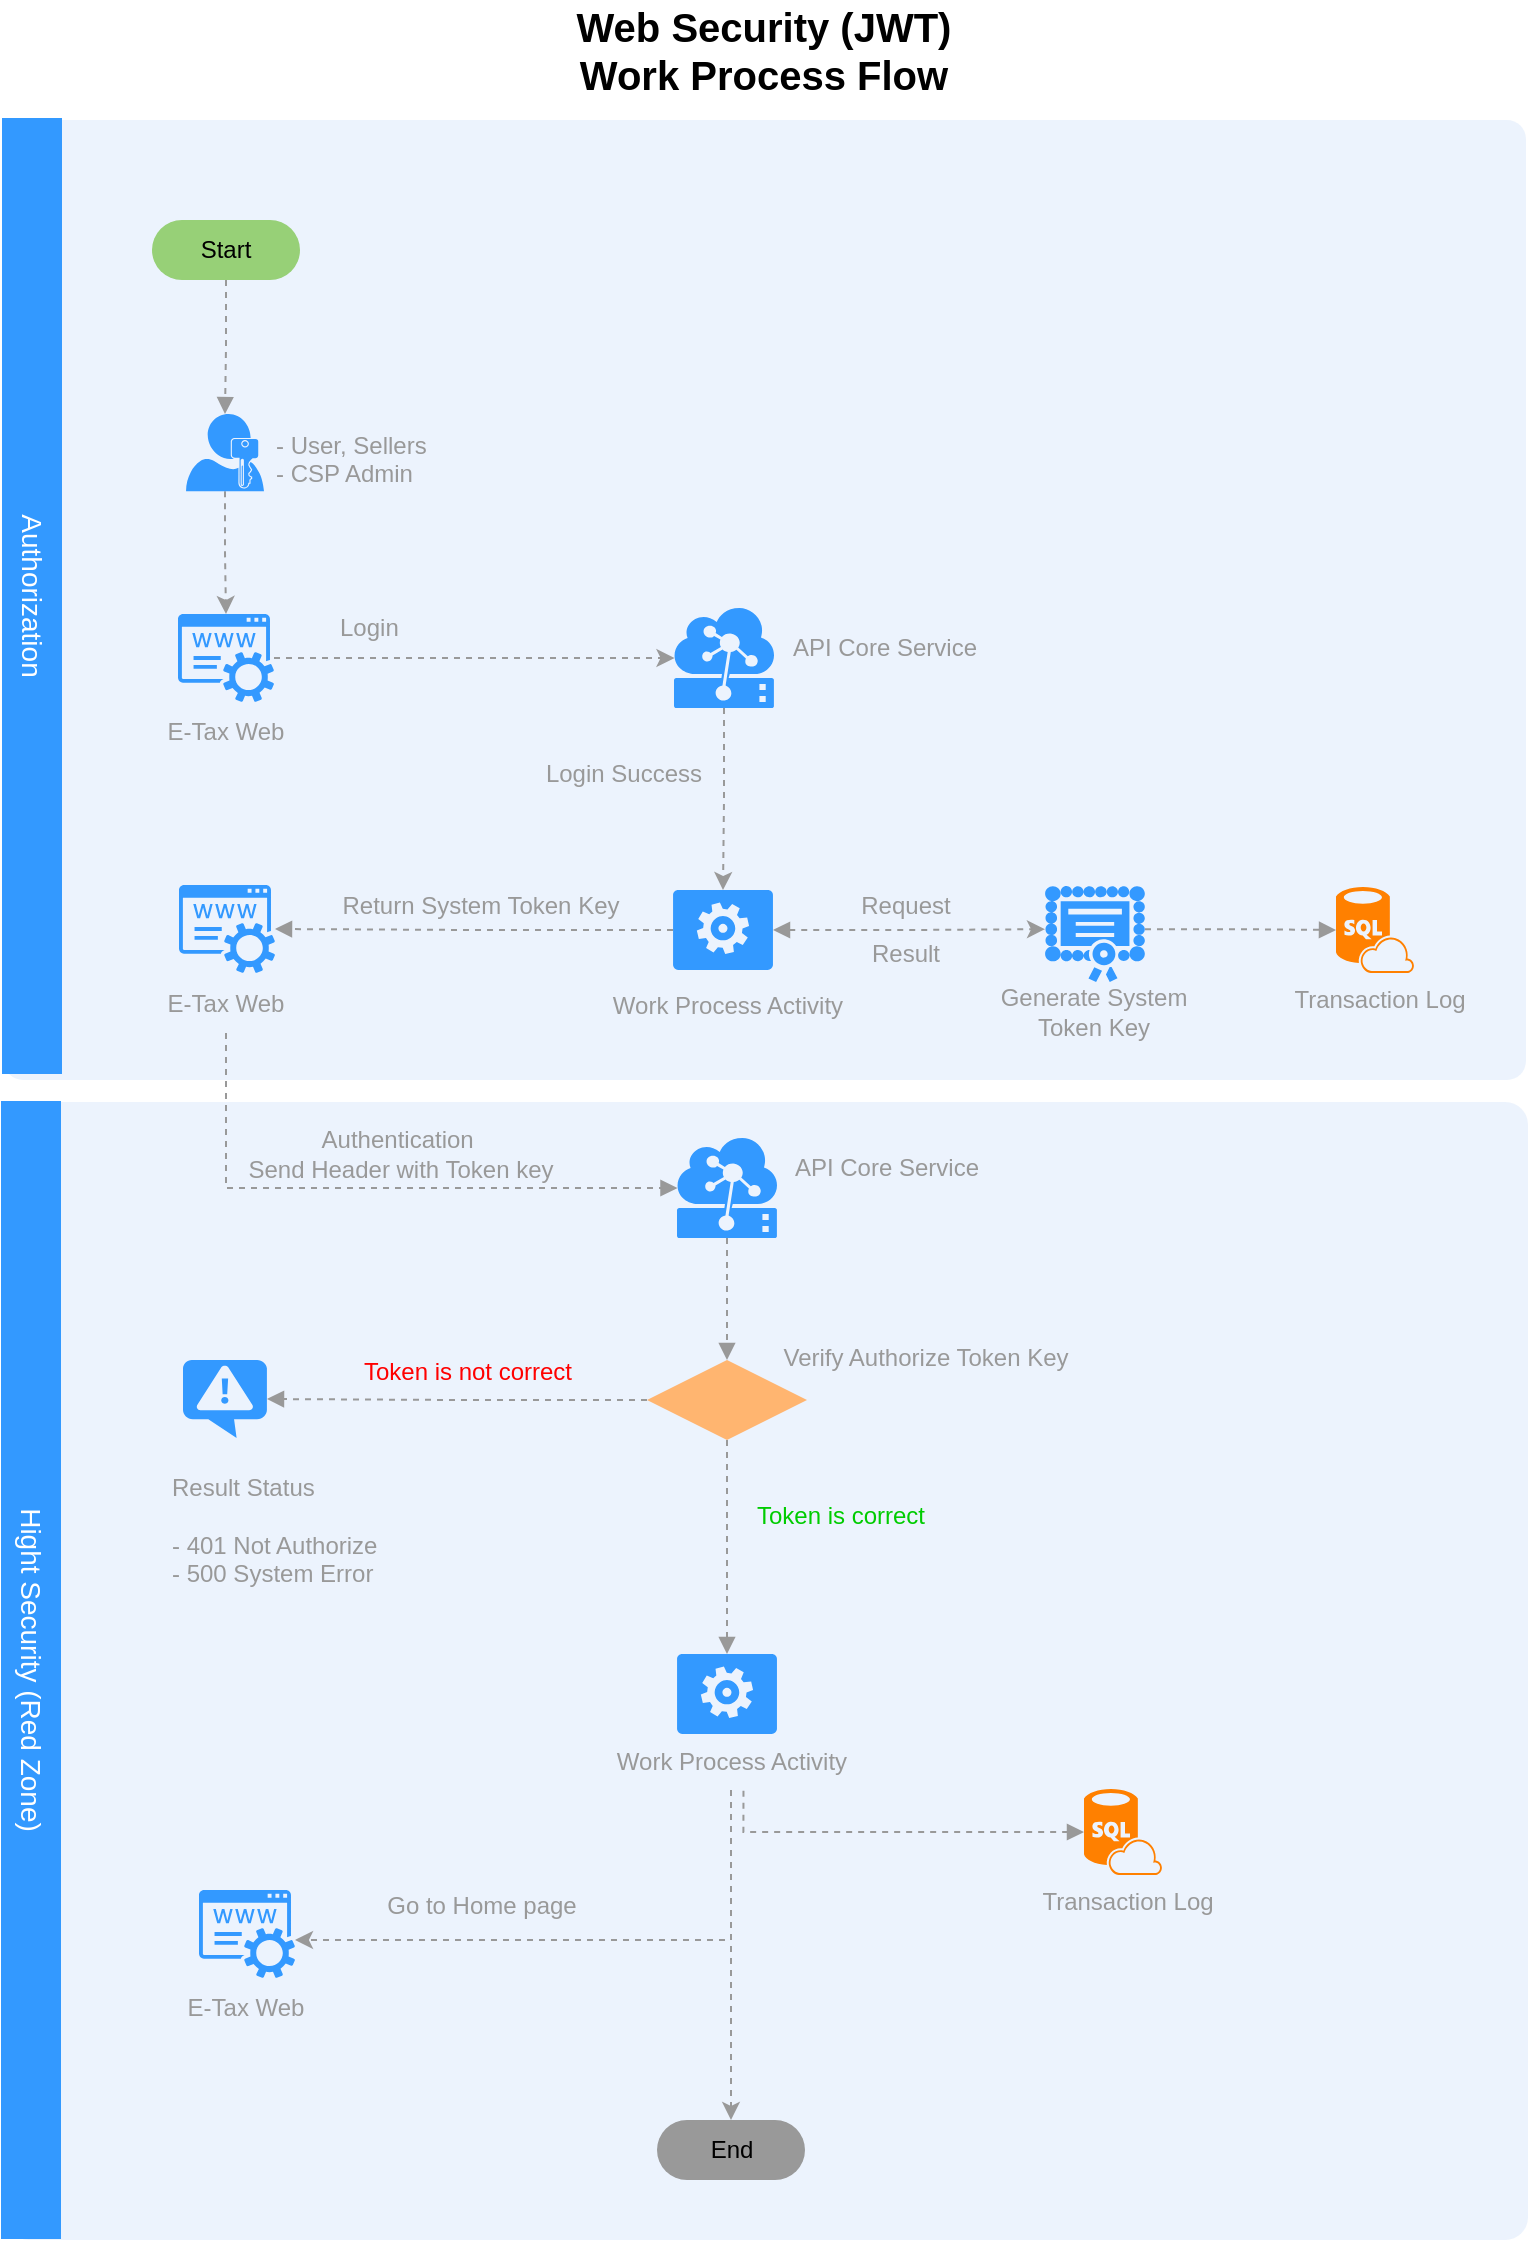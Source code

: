 <mxfile version="10.8.0" type="github"><diagram id="uKhTOOkc4RjVoIDiIBSb" name="Page-1"><mxGraphModel dx="1220" dy="634" grid="1" gridSize="10" guides="1" tooltips="1" connect="1" arrows="1" fold="1" page="1" pageScale="1" pageWidth="827" pageHeight="1169" math="0" shadow="0"><root><mxCell id="0"/><mxCell id="1" parent="0"/><mxCell id="c5TUyID_wUQy5QC_Ev8x-5" value="" style="rounded=1;whiteSpace=wrap;html=1;strokeColor=none;strokeWidth=1;fillColor=#dae8fc;fontSize=12;align=center;arcSize=2;opacity=50;" parent="1" vertex="1"><mxGeometry x="41" y="571" width="761" height="569" as="geometry"/></mxCell><mxCell id="DHfANPkJmQPyuI54mYjM-5" value="" style="rounded=1;whiteSpace=wrap;html=1;strokeColor=none;strokeWidth=1;fillColor=#dae8fc;fontSize=12;align=center;arcSize=2;opacity=50;" parent="1" vertex="1"><mxGeometry x="40" y="80" width="761" height="480" as="geometry"/></mxCell><mxCell id="DHfANPkJmQPyuI54mYjM-11" value="Web Security (JWT)&lt;br&gt;Work Process Flow" style="text;html=1;strokeColor=none;fillColor=none;align=center;verticalAlign=middle;whiteSpace=wrap;rounded=0;fontStyle=1;fontSize=20;" parent="1" vertex="1"><mxGeometry x="290" y="20" width="260" height="50" as="geometry"/></mxCell><mxCell id="DHfANPkJmQPyuI54mYjM-95" style="edgeStyle=orthogonalEdgeStyle;rounded=0;orthogonalLoop=1;jettySize=auto;html=1;exitX=0.5;exitY=1;exitDx=0;exitDy=0;exitPerimeter=0;entryX=0.5;entryY=0;entryDx=0;entryDy=0;dashed=1;startArrow=none;startFill=0;endArrow=block;endFill=1;strokeColor=#999999;" parent="1" source="DHfANPkJmQPyuI54mYjM-16" target="DHfANPkJmQPyuI54mYjM-94" edge="1"><mxGeometry relative="1" as="geometry"/></mxCell><mxCell id="DHfANPkJmQPyuI54mYjM-16" value="" style="shadow=0;dashed=0;html=1;strokeColor=none;labelPosition=center;verticalLabelPosition=bottom;verticalAlign=top;align=center;shape=mxgraph.mscae.cloud.iot_edge;fillColor=#3399FF;pointerEvents=1;fontSize=12;fontColor=#999999;" parent="1" vertex="1"><mxGeometry x="376.5" y="589" width="50" height="50" as="geometry"/></mxCell><mxCell id="DHfANPkJmQPyuI54mYjM-21" value="" style="verticalLabelPosition=bottom;html=1;verticalAlign=top;align=center;strokeColor=none;fillColor=#3399FF;shape=mxgraph.azure.notification_topic;fontSize=12;fontColor=#999999;" parent="1" vertex="1"><mxGeometry x="129.5" y="700" width="42" height="39" as="geometry"/></mxCell><mxCell id="DHfANPkJmQPyuI54mYjM-36" value="Result Status&lt;br&gt;&lt;br&gt;- 401 Not Authorize&lt;br&gt;- 500 System Error&lt;br&gt;" style="text;html=1;strokeColor=none;fillColor=none;align=left;verticalAlign=middle;whiteSpace=wrap;rounded=0;fontSize=12;fontColor=#999999;" parent="1" vertex="1"><mxGeometry x="122" y="746" width="143" height="77" as="geometry"/></mxCell><mxCell id="DHfANPkJmQPyuI54mYjM-38" style="edgeStyle=orthogonalEdgeStyle;rounded=0;orthogonalLoop=1;jettySize=auto;html=1;fontSize=14;strokeColor=#999999;dashed=1;entryX=0.005;entryY=0.5;entryDx=0;entryDy=0;entryPerimeter=0;" parent="1" source="DHfANPkJmQPyuI54mYjM-41" target="DHfANPkJmQPyuI54mYjM-50" edge="1"><mxGeometry relative="1" as="geometry"><mxPoint x="521" y="376" as="targetPoint"/><mxPoint x="187" y="376" as="sourcePoint"/></mxGeometry></mxCell><mxCell id="DHfANPkJmQPyuI54mYjM-39" value="Login" style="text;html=1;strokeColor=none;fillColor=none;align=left;verticalAlign=middle;whiteSpace=wrap;rounded=0;fontSize=12;fontColor=#999999;" parent="1" vertex="1"><mxGeometry x="205.5" y="324" width="59" height="20" as="geometry"/></mxCell><mxCell id="DHfANPkJmQPyuI54mYjM-43" style="edgeStyle=orthogonalEdgeStyle;rounded=0;orthogonalLoop=1;jettySize=auto;html=1;exitX=0.5;exitY=1;exitDx=0;exitDy=0;dashed=1;strokeColor=#999999;exitPerimeter=0;" parent="1" source="DHfANPkJmQPyuI54mYjM-59" target="DHfANPkJmQPyuI54mYjM-41" edge="1"><mxGeometry relative="1" as="geometry"><mxPoint x="151" y="315" as="sourcePoint"/><mxPoint x="151" y="371" as="targetPoint"/></mxGeometry></mxCell><mxCell id="DHfANPkJmQPyuI54mYjM-44" value="" style="group" parent="1" vertex="1" connectable="0"><mxGeometry x="675" y="453.5" width="108" height="79" as="geometry"/></mxCell><mxCell id="DHfANPkJmQPyuI54mYjM-45" value="" style="group" parent="DHfANPkJmQPyuI54mYjM-44" vertex="1" connectable="0"><mxGeometry width="108" height="79" as="geometry"/></mxCell><mxCell id="DHfANPkJmQPyuI54mYjM-46" value="Transaction Log" style="text;html=1;strokeColor=none;fillColor=none;align=center;verticalAlign=middle;whiteSpace=wrap;rounded=0;fontSize=12;fontColor=#999999;" parent="DHfANPkJmQPyuI54mYjM-45" vertex="1"><mxGeometry x="-1" y="52" width="108" height="29" as="geometry"/></mxCell><mxCell id="DHfANPkJmQPyuI54mYjM-47" value="" style="verticalLabelPosition=bottom;html=1;verticalAlign=top;align=center;strokeColor=none;fillColor=#FF8000;shape=mxgraph.azure.sql_database_sql_azure;fontSize=12;fontColor=#999999;" parent="DHfANPkJmQPyuI54mYjM-45" vertex="1"><mxGeometry x="31" y="10" width="39" height="43" as="geometry"/></mxCell><mxCell id="DHfANPkJmQPyuI54mYjM-70" style="edgeStyle=orthogonalEdgeStyle;rounded=0;orthogonalLoop=1;jettySize=auto;html=1;exitX=0.5;exitY=1;exitDx=0;exitDy=0;exitPerimeter=0;entryX=0.5;entryY=0;entryDx=0;entryDy=0;entryPerimeter=0;dashed=1;strokeColor=#999999;" parent="1" source="DHfANPkJmQPyuI54mYjM-50" target="DHfANPkJmQPyuI54mYjM-19" edge="1"><mxGeometry relative="1" as="geometry"/></mxCell><mxCell id="DHfANPkJmQPyuI54mYjM-50" value="" style="shadow=0;dashed=0;html=1;strokeColor=none;labelPosition=center;verticalLabelPosition=bottom;verticalAlign=top;align=center;shape=mxgraph.mscae.cloud.iot_edge;fillColor=#3399FF;pointerEvents=1;fontSize=12;fontColor=#999999;" parent="1" vertex="1"><mxGeometry x="375" y="324" width="50" height="50" as="geometry"/></mxCell><mxCell id="DHfANPkJmQPyuI54mYjM-51" value="API Core Service" style="text;html=1;strokeColor=none;fillColor=none;align=center;verticalAlign=middle;whiteSpace=wrap;rounded=0;fontSize=12;fontColor=#999999;" parent="1" vertex="1"><mxGeometry x="430" y="329.5" width="101" height="29" as="geometry"/></mxCell><mxCell id="DHfANPkJmQPyuI54mYjM-67" value="" style="group" parent="1" vertex="1" connectable="0"><mxGeometry x="131" y="227" width="162.5" height="50" as="geometry"/></mxCell><mxCell id="DHfANPkJmQPyuI54mYjM-37" value="&lt;font color=&quot;#999999&quot; style=&quot;font-size: 12px&quot;&gt;- User, Sellers&lt;br&gt;- CSP Admin&lt;br&gt;&lt;br&gt;&lt;/font&gt;" style="text;html=1;strokeColor=none;fillColor=none;align=left;verticalAlign=middle;whiteSpace=wrap;rounded=0;fontSize=12;" parent="DHfANPkJmQPyuI54mYjM-67" vertex="1"><mxGeometry x="42.5" y="10" width="120" height="40" as="geometry"/></mxCell><mxCell id="DHfANPkJmQPyuI54mYjM-59" value="" style="pointerEvents=1;shadow=0;dashed=0;html=1;strokeColor=none;labelPosition=center;verticalLabelPosition=bottom;verticalAlign=top;align=center;shape=mxgraph.mscae.enterprise.user_permissions;fillColor=#3399FF;fontSize=14;" parent="DHfANPkJmQPyuI54mYjM-67" vertex="1"><mxGeometry width="39" height="38.678" as="geometry"/></mxCell><mxCell id="DHfANPkJmQPyuI54mYjM-68" value="" style="group" parent="1" vertex="1" connectable="0"><mxGeometry x="95.5" y="327" width="110" height="74" as="geometry"/></mxCell><mxCell id="DHfANPkJmQPyuI54mYjM-41" value="" style="pointerEvents=1;shadow=0;dashed=0;html=1;strokeColor=none;fillColor=#3399FF;labelPosition=center;verticalLabelPosition=bottom;verticalAlign=top;outlineConnect=0;align=center;shape=mxgraph.office.services.registrar_service;" parent="DHfANPkJmQPyuI54mYjM-68" vertex="1"><mxGeometry x="31.5" width="48" height="44" as="geometry"/></mxCell><mxCell id="DHfANPkJmQPyuI54mYjM-42" value="E-Tax Web" style="text;html=1;strokeColor=none;fillColor=none;align=center;verticalAlign=middle;whiteSpace=wrap;rounded=0;fontSize=12;fontColor=#999999;" parent="DHfANPkJmQPyuI54mYjM-68" vertex="1"><mxGeometry y="44" width="110" height="30" as="geometry"/></mxCell><mxCell id="DHfANPkJmQPyuI54mYjM-69" value="" style="group" parent="1" vertex="1" connectable="0"><mxGeometry x="321.5" y="465" width="160" height="72" as="geometry"/></mxCell><mxCell id="DHfANPkJmQPyuI54mYjM-19" value="" style="verticalLabelPosition=bottom;html=1;verticalAlign=top;align=center;strokeColor=none;fillColor=#3399FF;shape=mxgraph.azure.worker_role;fontSize=12;fontColor=#999999;" parent="DHfANPkJmQPyuI54mYjM-69" vertex="1"><mxGeometry x="53" width="50" height="40" as="geometry"/></mxCell><mxCell id="DHfANPkJmQPyuI54mYjM-20" value="Work Process Activity&lt;br&gt;" style="text;html=1;strokeColor=none;fillColor=none;align=center;verticalAlign=middle;whiteSpace=wrap;rounded=0;fontSize=12;fontColor=#999999;" parent="DHfANPkJmQPyuI54mYjM-69" vertex="1"><mxGeometry y="43" width="160" height="29" as="geometry"/></mxCell><mxCell id="DHfANPkJmQPyuI54mYjM-72" value="" style="group" parent="1" vertex="1" connectable="0"><mxGeometry x="527.5" y="456.5" width="114" height="81" as="geometry"/></mxCell><mxCell id="DHfANPkJmQPyuI54mYjM-13" value="" style="group" parent="DHfANPkJmQPyuI54mYjM-72" vertex="1" connectable="0"><mxGeometry width="114" height="81" as="geometry"/></mxCell><mxCell id="DHfANPkJmQPyuI54mYjM-14" value="Generate System Token Key&lt;br&gt;" style="text;html=1;strokeColor=none;fillColor=none;align=center;verticalAlign=middle;whiteSpace=wrap;rounded=0;fontSize=12;fontColor=#999999;" parent="DHfANPkJmQPyuI54mYjM-13" vertex="1"><mxGeometry y="54" width="114" height="30" as="geometry"/></mxCell><mxCell id="DHfANPkJmQPyuI54mYjM-62" value="" style="pointerEvents=1;shadow=0;dashed=0;html=1;strokeColor=none;labelPosition=center;verticalLabelPosition=bottom;verticalAlign=top;align=center;shape=mxgraph.mscae.intune.inventory_license;fillColor=#3399FF;fontSize=14;" parent="DHfANPkJmQPyuI54mYjM-72" vertex="1"><mxGeometry x="33" y="6.5" width="50" height="48" as="geometry"/></mxCell><mxCell id="DHfANPkJmQPyuI54mYjM-75" style="edgeStyle=orthogonalEdgeStyle;rounded=0;orthogonalLoop=1;jettySize=auto;html=1;exitX=1;exitY=0.5;exitDx=0;exitDy=0;exitPerimeter=0;entryX=0;entryY=0.45;entryDx=0;entryDy=0;entryPerimeter=0;dashed=1;strokeColor=#999999;startArrow=block;startFill=1;" parent="1" source="DHfANPkJmQPyuI54mYjM-19" target="DHfANPkJmQPyuI54mYjM-62" edge="1"><mxGeometry relative="1" as="geometry"/></mxCell><mxCell id="DHfANPkJmQPyuI54mYjM-76" value="Request" style="text;html=1;strokeColor=none;fillColor=none;align=center;verticalAlign=middle;whiteSpace=wrap;rounded=0;fontSize=12;fontColor=#999999;" parent="1" vertex="1"><mxGeometry x="461" y="463" width="60" height="20" as="geometry"/></mxCell><mxCell id="DHfANPkJmQPyuI54mYjM-77" value="Result" style="text;html=1;strokeColor=none;fillColor=none;align=center;verticalAlign=middle;whiteSpace=wrap;rounded=0;fontSize=12;fontColor=#999999;" parent="1" vertex="1"><mxGeometry x="461" y="487" width="60" height="20" as="geometry"/></mxCell><mxCell id="DHfANPkJmQPyuI54mYjM-78" style="edgeStyle=orthogonalEdgeStyle;rounded=0;orthogonalLoop=1;jettySize=auto;html=1;exitX=0;exitY=0.5;exitDx=0;exitDy=0;exitPerimeter=0;dashed=1;startArrow=none;startFill=0;strokeColor=#999999;endArrow=block;endFill=1;" parent="1" source="DHfANPkJmQPyuI54mYjM-19" target="DHfANPkJmQPyuI54mYjM-80" edge="1"><mxGeometry relative="1" as="geometry"><mxPoint x="171" y="485" as="targetPoint"/></mxGeometry></mxCell><mxCell id="DHfANPkJmQPyuI54mYjM-79" value="" style="group" parent="1" vertex="1" connectable="0"><mxGeometry x="96" y="462.5" width="110" height="74" as="geometry"/></mxCell><mxCell id="DHfANPkJmQPyuI54mYjM-80" value="" style="pointerEvents=1;shadow=0;dashed=0;html=1;strokeColor=none;fillColor=#3399FF;labelPosition=center;verticalLabelPosition=bottom;verticalAlign=top;outlineConnect=0;align=center;shape=mxgraph.office.services.registrar_service;" parent="DHfANPkJmQPyuI54mYjM-79" vertex="1"><mxGeometry x="31.5" width="48" height="44" as="geometry"/></mxCell><mxCell id="DHfANPkJmQPyuI54mYjM-81" value="E-Tax Web" style="text;html=1;strokeColor=none;fillColor=none;align=center;verticalAlign=middle;whiteSpace=wrap;rounded=0;fontSize=12;fontColor=#999999;" parent="DHfANPkJmQPyuI54mYjM-79" vertex="1"><mxGeometry y="44" width="110" height="30" as="geometry"/></mxCell><mxCell id="DHfANPkJmQPyuI54mYjM-82" value="Return System Token Key&lt;br&gt;" style="text;html=1;strokeColor=none;fillColor=none;align=center;verticalAlign=middle;whiteSpace=wrap;rounded=0;fontSize=12;fontColor=#999999;" parent="1" vertex="1"><mxGeometry x="188" y="460.5" width="181" height="24" as="geometry"/></mxCell><mxCell id="DHfANPkJmQPyuI54mYjM-86" style="edgeStyle=orthogonalEdgeStyle;rounded=0;orthogonalLoop=1;jettySize=auto;html=1;exitX=0.5;exitY=1;exitDx=0;exitDy=0;entryX=0.005;entryY=0.5;entryDx=0;entryDy=0;dashed=1;startArrow=none;startFill=0;endArrow=block;endFill=1;strokeColor=#999999;entryPerimeter=0;" parent="1" source="DHfANPkJmQPyuI54mYjM-81" target="DHfANPkJmQPyuI54mYjM-16" edge="1"><mxGeometry relative="1" as="geometry"><mxPoint x="368" y="616" as="targetPoint"/></mxGeometry></mxCell><mxCell id="DHfANPkJmQPyuI54mYjM-88" style="edgeStyle=orthogonalEdgeStyle;rounded=0;orthogonalLoop=1;jettySize=auto;html=1;exitX=1;exitY=0.45;exitDx=0;exitDy=0;exitPerimeter=0;entryX=0;entryY=0.5;entryDx=0;entryDy=0;entryPerimeter=0;dashed=1;startArrow=none;startFill=0;endArrow=block;endFill=1;strokeColor=#999999;" parent="1" source="DHfANPkJmQPyuI54mYjM-62" target="DHfANPkJmQPyuI54mYjM-47" edge="1"><mxGeometry relative="1" as="geometry"/></mxCell><mxCell id="DHfANPkJmQPyuI54mYjM-89" value="" style="group" parent="1" vertex="1" connectable="0"><mxGeometry x="540" y="968.5" width="108" height="79" as="geometry"/></mxCell><mxCell id="DHfANPkJmQPyuI54mYjM-90" value="" style="group" parent="DHfANPkJmQPyuI54mYjM-89" vertex="1" connectable="0"><mxGeometry width="108" height="79" as="geometry"/></mxCell><mxCell id="DHfANPkJmQPyuI54mYjM-91" value="Transaction Log" style="text;html=1;strokeColor=none;fillColor=none;align=center;verticalAlign=middle;whiteSpace=wrap;rounded=0;fontSize=12;fontColor=#999999;" parent="DHfANPkJmQPyuI54mYjM-90" vertex="1"><mxGeometry x="8" y="-12" width="108" height="29" as="geometry"/></mxCell><mxCell id="DHfANPkJmQPyuI54mYjM-92" value="" style="verticalLabelPosition=bottom;html=1;verticalAlign=top;align=center;strokeColor=none;fillColor=#FF8000;shape=mxgraph.azure.sql_database_sql_azure;fontSize=12;fontColor=#999999;" parent="DHfANPkJmQPyuI54mYjM-90" vertex="1"><mxGeometry x="40" y="-54" width="39" height="43" as="geometry"/></mxCell><mxCell id="DHfANPkJmQPyuI54mYjM-98" style="edgeStyle=orthogonalEdgeStyle;rounded=0;orthogonalLoop=1;jettySize=auto;html=1;exitX=0.5;exitY=1;exitDx=0;exitDy=0;dashed=1;startArrow=none;startFill=0;endArrow=block;endFill=1;strokeColor=#999999;" parent="1" source="DHfANPkJmQPyuI54mYjM-94" target="DHfANPkJmQPyuI54mYjM-104" edge="1"><mxGeometry relative="1" as="geometry"/></mxCell><mxCell id="DHfANPkJmQPyuI54mYjM-102" style="edgeStyle=orthogonalEdgeStyle;rounded=0;orthogonalLoop=1;jettySize=auto;html=1;exitX=0;exitY=0.5;exitDx=0;exitDy=0;entryX=1;entryY=0.5;entryDx=0;entryDy=0;entryPerimeter=0;dashed=1;startArrow=none;startFill=0;endArrow=block;endFill=1;strokeColor=#999999;" parent="1" source="DHfANPkJmQPyuI54mYjM-94" target="DHfANPkJmQPyuI54mYjM-21" edge="1"><mxGeometry relative="1" as="geometry"/></mxCell><mxCell id="DHfANPkJmQPyuI54mYjM-94" value="" style="rhombus;whiteSpace=wrap;html=1;strokeColor=none;strokeWidth=1;fillColor=#FFB570;fontSize=12;fontColor=#999999;align=left;" parent="1" vertex="1"><mxGeometry x="361.5" y="700" width="80" height="40" as="geometry"/></mxCell><mxCell id="DHfANPkJmQPyuI54mYjM-96" value="Authentication&amp;nbsp;&lt;br&gt;Send Header with Token key&lt;br&gt;" style="text;html=1;strokeColor=none;fillColor=none;align=center;verticalAlign=middle;whiteSpace=wrap;rounded=0;fontSize=12;fontColor=#999999;" parent="1" vertex="1"><mxGeometry x="157" y="580" width="163" height="34" as="geometry"/></mxCell><mxCell id="DHfANPkJmQPyuI54mYjM-97" value="API Core Service" style="text;html=1;strokeColor=none;fillColor=none;align=center;verticalAlign=middle;whiteSpace=wrap;rounded=0;fontSize=12;fontColor=#999999;" parent="1" vertex="1"><mxGeometry x="431" y="589.5" width="101" height="29" as="geometry"/></mxCell><mxCell id="DHfANPkJmQPyuI54mYjM-99" value="Token is correct" style="text;html=1;strokeColor=none;fillColor=none;align=center;verticalAlign=middle;whiteSpace=wrap;rounded=0;fontSize=12;fontColor=#00CC00;" parent="1" vertex="1"><mxGeometry x="407.5" y="763" width="101" height="29" as="geometry"/></mxCell><mxCell id="DHfANPkJmQPyuI54mYjM-100" value="Verify Authorize Token Key" style="text;html=1;strokeColor=none;fillColor=none;align=center;verticalAlign=middle;whiteSpace=wrap;rounded=0;fontSize=12;fontColor=#999999;" parent="1" vertex="1"><mxGeometry x="421" y="684" width="160" height="29" as="geometry"/></mxCell><mxCell id="DHfANPkJmQPyuI54mYjM-101" value="Token is not correct" style="text;html=1;strokeColor=none;fillColor=none;align=center;verticalAlign=middle;whiteSpace=wrap;rounded=0;fontSize=12;fontColor=#FF0000;" parent="1" vertex="1"><mxGeometry x="210" y="691" width="124" height="29" as="geometry"/></mxCell><mxCell id="DHfANPkJmQPyuI54mYjM-103" value="" style="group" parent="1" vertex="1" connectable="0"><mxGeometry x="323.5" y="879" width="160" height="72" as="geometry"/></mxCell><mxCell id="DHfANPkJmQPyuI54mYjM-104" value="" style="verticalLabelPosition=bottom;html=1;verticalAlign=top;align=center;strokeColor=none;fillColor=#3399FF;shape=mxgraph.azure.worker_role;fontSize=12;fontColor=#999999;" parent="DHfANPkJmQPyuI54mYjM-103" vertex="1"><mxGeometry x="53" y="-32" width="50" height="40" as="geometry"/></mxCell><mxCell id="DHfANPkJmQPyuI54mYjM-105" value="Work Process Activity&lt;br&gt;" style="text;html=1;strokeColor=none;fillColor=none;align=center;verticalAlign=middle;whiteSpace=wrap;rounded=0;fontSize=12;fontColor=#999999;" parent="DHfANPkJmQPyuI54mYjM-103" vertex="1"><mxGeometry y="7" width="160" height="29" as="geometry"/></mxCell><mxCell id="DHfANPkJmQPyuI54mYjM-106" style="edgeStyle=orthogonalEdgeStyle;rounded=0;orthogonalLoop=1;jettySize=auto;html=1;exitX=0.539;exitY=1.013;exitDx=0;exitDy=0;entryX=0;entryY=0.5;entryDx=0;entryDy=0;entryPerimeter=0;dashed=1;startArrow=none;startFill=0;endArrow=block;endFill=1;strokeColor=#999999;exitPerimeter=0;" parent="1" source="DHfANPkJmQPyuI54mYjM-105" target="DHfANPkJmQPyuI54mYjM-92" edge="1"><mxGeometry relative="1" as="geometry"><Array as="points"><mxPoint x="410" y="936"/></Array></mxGeometry></mxCell><mxCell id="DHfANPkJmQPyuI54mYjM-109" value="" style="group" parent="1" vertex="1" connectable="0"><mxGeometry x="106" y="965" width="110" height="74" as="geometry"/></mxCell><mxCell id="DHfANPkJmQPyuI54mYjM-110" value="" style="pointerEvents=1;shadow=0;dashed=0;html=1;strokeColor=none;fillColor=#3399FF;labelPosition=center;verticalLabelPosition=bottom;verticalAlign=top;outlineConnect=0;align=center;shape=mxgraph.office.services.registrar_service;" parent="DHfANPkJmQPyuI54mYjM-109" vertex="1"><mxGeometry x="31.5" width="48" height="44" as="geometry"/></mxCell><mxCell id="DHfANPkJmQPyuI54mYjM-111" value="E-Tax Web" style="text;html=1;strokeColor=none;fillColor=none;align=center;verticalAlign=middle;whiteSpace=wrap;rounded=0;fontSize=12;fontColor=#999999;" parent="DHfANPkJmQPyuI54mYjM-109" vertex="1"><mxGeometry y="44" width="110" height="30" as="geometry"/></mxCell><mxCell id="DHfANPkJmQPyuI54mYjM-113" value="Go to Home page" style="text;html=1;strokeColor=none;fillColor=none;align=center;verticalAlign=middle;whiteSpace=wrap;rounded=0;fontSize=12;fontColor=#999999;" parent="1" vertex="1"><mxGeometry x="216.5" y="958" width="124" height="29" as="geometry"/></mxCell><mxCell id="DHfANPkJmQPyuI54mYjM-114" value="End" style="rounded=1;whiteSpace=wrap;html=1;fontColor=#000000;align=center;arcSize=50;labelBackgroundColor=none;fillColor=#999999;strokeColor=none;" parent="1" vertex="1"><mxGeometry x="366.5" y="1080" width="74" height="30" as="geometry"/></mxCell><mxCell id="DHfANPkJmQPyuI54mYjM-117" style="edgeStyle=orthogonalEdgeStyle;rounded=0;orthogonalLoop=1;jettySize=auto;html=1;exitX=0.5;exitY=1;exitDx=0;exitDy=0;entryX=0.5;entryY=0;entryDx=0;entryDy=0;entryPerimeter=0;dashed=1;startArrow=none;startFill=0;endArrow=block;endFill=1;strokeColor=#999999;fontColor=#000000;" parent="1" source="DHfANPkJmQPyuI54mYjM-116" target="DHfANPkJmQPyuI54mYjM-59" edge="1"><mxGeometry relative="1" as="geometry"/></mxCell><mxCell id="DHfANPkJmQPyuI54mYjM-116" value="Start" style="rounded=1;whiteSpace=wrap;html=1;fontColor=#000000;align=center;arcSize=50;labelBackgroundColor=none;fillColor=#97D077;strokeColor=none;" parent="1" vertex="1"><mxGeometry x="114" y="130" width="74" height="30" as="geometry"/></mxCell><mxCell id="c5TUyID_wUQy5QC_Ev8x-1" value="Login Success&lt;br&gt;" style="text;html=1;strokeColor=none;fillColor=none;align=right;verticalAlign=middle;whiteSpace=wrap;rounded=0;fontSize=12;fontColor=#999999;" parent="1" vertex="1"><mxGeometry x="289" y="390" width="102" height="34" as="geometry"/></mxCell><mxCell id="c5TUyID_wUQy5QC_Ev8x-3" style="edgeStyle=orthogonalEdgeStyle;rounded=0;orthogonalLoop=1;jettySize=auto;html=1;exitX=0.5;exitY=1;exitDx=0;exitDy=0;strokeColor=#999999;dashed=1;" parent="1" source="DHfANPkJmQPyuI54mYjM-105" target="DHfANPkJmQPyuI54mYjM-110" edge="1"><mxGeometry relative="1" as="geometry"><Array as="points"><mxPoint x="404" y="990"/></Array></mxGeometry></mxCell><mxCell id="c5TUyID_wUQy5QC_Ev8x-4" style="edgeStyle=orthogonalEdgeStyle;rounded=0;orthogonalLoop=1;jettySize=auto;html=1;exitX=0.5;exitY=1;exitDx=0;exitDy=0;entryX=0.5;entryY=0;entryDx=0;entryDy=0;dashed=1;strokeColor=#999999;" parent="1" source="DHfANPkJmQPyuI54mYjM-105" target="DHfANPkJmQPyuI54mYjM-114" edge="1"><mxGeometry relative="1" as="geometry"/></mxCell><mxCell id="rzRRF9HDVE1KtX3djg6L-1" value="Hight Security (Red Zone)" style="whiteSpace=wrap;html=1;dashed=1;strokeColor=none;strokeWidth=2;fillColor=#3399FF;fontFamily=Helvetica;fontSize=14;fontColor=#FFFFFF;fontStyle=0;rotation=90;" vertex="1" parent="1"><mxGeometry x="-231" y="840" width="569" height="30" as="geometry"/></mxCell><mxCell id="rzRRF9HDVE1KtX3djg6L-2" value="Authorization" style="whiteSpace=wrap;html=1;dashed=1;strokeColor=none;strokeWidth=2;fillColor=#3399FF;fontFamily=Helvetica;fontSize=14;fontColor=#FFFFFF;fontStyle=0;rotation=90;" vertex="1" parent="1"><mxGeometry x="-185" y="303" width="478" height="30" as="geometry"/></mxCell></root></mxGraphModel></diagram></mxfile>
